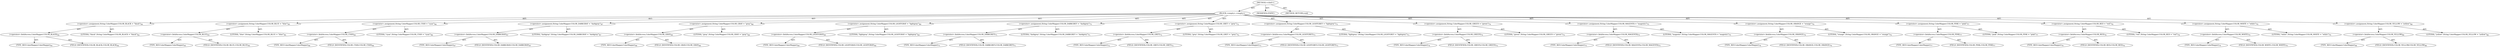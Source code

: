 digraph "&lt;clinit&gt;" {  
"111669149698" [label = <(METHOD,&lt;clinit&gt;)> ]
"25769803803" [label = <(BLOCK,&lt;empty&gt;,&lt;empty&gt;)> ]
"30064771123" [label = <(&lt;operator&gt;.assignment,String ColorMapper.COLOR_BLACK = &quot;black&quot;)<SUB>64</SUB>> ]
"30064771124" [label = <(&lt;operator&gt;.fieldAccess,ColorMapper.COLOR_BLACK)<SUB>64</SUB>> ]
"180388626448" [label = <(TYPE_REF,ColorMapper,ColorMapper)<SUB>64</SUB>> ]
"55834574878" [label = <(FIELD_IDENTIFIER,COLOR_BLACK,COLOR_BLACK)<SUB>64</SUB>> ]
"90194313216" [label = <(LITERAL,&quot;black&quot;,String ColorMapper.COLOR_BLACK = &quot;black&quot;)<SUB>64</SUB>> ]
"30064771125" [label = <(&lt;operator&gt;.assignment,String ColorMapper.COLOR_BLUE = &quot;blue&quot;)<SUB>65</SUB>> ]
"30064771126" [label = <(&lt;operator&gt;.fieldAccess,ColorMapper.COLOR_BLUE)<SUB>65</SUB>> ]
"180388626449" [label = <(TYPE_REF,ColorMapper,ColorMapper)<SUB>65</SUB>> ]
"55834574879" [label = <(FIELD_IDENTIFIER,COLOR_BLUE,COLOR_BLUE)<SUB>65</SUB>> ]
"90194313217" [label = <(LITERAL,&quot;blue&quot;,String ColorMapper.COLOR_BLUE = &quot;blue&quot;)<SUB>65</SUB>> ]
"30064771127" [label = <(&lt;operator&gt;.assignment,String ColorMapper.COLOR_CYAN = &quot;cyan&quot;)<SUB>66</SUB>> ]
"30064771128" [label = <(&lt;operator&gt;.fieldAccess,ColorMapper.COLOR_CYAN)<SUB>66</SUB>> ]
"180388626450" [label = <(TYPE_REF,ColorMapper,ColorMapper)<SUB>66</SUB>> ]
"55834574880" [label = <(FIELD_IDENTIFIER,COLOR_CYAN,COLOR_CYAN)<SUB>66</SUB>> ]
"90194313218" [label = <(LITERAL,&quot;cyan&quot;,String ColorMapper.COLOR_CYAN = &quot;cyan&quot;)<SUB>66</SUB>> ]
"30064771129" [label = <(&lt;operator&gt;.assignment,String ColorMapper.COLOR_DARKGRAY = &quot;darkgray&quot;)<SUB>67</SUB>> ]
"30064771130" [label = <(&lt;operator&gt;.fieldAccess,ColorMapper.COLOR_DARKGRAY)<SUB>67</SUB>> ]
"180388626451" [label = <(TYPE_REF,ColorMapper,ColorMapper)<SUB>67</SUB>> ]
"55834574881" [label = <(FIELD_IDENTIFIER,COLOR_DARKGRAY,COLOR_DARKGRAY)<SUB>67</SUB>> ]
"90194313219" [label = <(LITERAL,&quot;darkgray&quot;,String ColorMapper.COLOR_DARKGRAY = &quot;darkgray&quot;)<SUB>67</SUB>> ]
"30064771131" [label = <(&lt;operator&gt;.assignment,String ColorMapper.COLOR_GRAY = &quot;gray&quot;)<SUB>68</SUB>> ]
"30064771132" [label = <(&lt;operator&gt;.fieldAccess,ColorMapper.COLOR_GRAY)<SUB>68</SUB>> ]
"180388626452" [label = <(TYPE_REF,ColorMapper,ColorMapper)<SUB>68</SUB>> ]
"55834574882" [label = <(FIELD_IDENTIFIER,COLOR_GRAY,COLOR_GRAY)<SUB>68</SUB>> ]
"90194313220" [label = <(LITERAL,&quot;gray&quot;,String ColorMapper.COLOR_GRAY = &quot;gray&quot;)<SUB>68</SUB>> ]
"30064771133" [label = <(&lt;operator&gt;.assignment,String ColorMapper.COLOR_LIGHTGRAY = &quot;lightgray&quot;)<SUB>69</SUB>> ]
"30064771134" [label = <(&lt;operator&gt;.fieldAccess,ColorMapper.COLOR_LIGHTGRAY)<SUB>69</SUB>> ]
"180388626453" [label = <(TYPE_REF,ColorMapper,ColorMapper)<SUB>69</SUB>> ]
"55834574883" [label = <(FIELD_IDENTIFIER,COLOR_LIGHTGRAY,COLOR_LIGHTGRAY)<SUB>69</SUB>> ]
"90194313221" [label = <(LITERAL,&quot;lightgray&quot;,String ColorMapper.COLOR_LIGHTGRAY = &quot;lightgray&quot;)<SUB>69</SUB>> ]
"30064771135" [label = <(&lt;operator&gt;.assignment,String ColorMapper.COLOR_DARKGREY = &quot;darkgrey&quot;)<SUB>71</SUB>> ]
"30064771136" [label = <(&lt;operator&gt;.fieldAccess,ColorMapper.COLOR_DARKGREY)<SUB>71</SUB>> ]
"180388626454" [label = <(TYPE_REF,ColorMapper,ColorMapper)<SUB>71</SUB>> ]
"55834574884" [label = <(FIELD_IDENTIFIER,COLOR_DARKGREY,COLOR_DARKGREY)<SUB>71</SUB>> ]
"90194313222" [label = <(LITERAL,&quot;darkgrey&quot;,String ColorMapper.COLOR_DARKGREY = &quot;darkgrey&quot;)<SUB>71</SUB>> ]
"30064771137" [label = <(&lt;operator&gt;.assignment,String ColorMapper.COLOR_GREY = &quot;grey&quot;)<SUB>72</SUB>> ]
"30064771138" [label = <(&lt;operator&gt;.fieldAccess,ColorMapper.COLOR_GREY)<SUB>72</SUB>> ]
"180388626455" [label = <(TYPE_REF,ColorMapper,ColorMapper)<SUB>72</SUB>> ]
"55834574885" [label = <(FIELD_IDENTIFIER,COLOR_GREY,COLOR_GREY)<SUB>72</SUB>> ]
"90194313223" [label = <(LITERAL,&quot;grey&quot;,String ColorMapper.COLOR_GREY = &quot;grey&quot;)<SUB>72</SUB>> ]
"30064771139" [label = <(&lt;operator&gt;.assignment,String ColorMapper.COLOR_LIGHTGREY = &quot;lightgrey&quot;)<SUB>73</SUB>> ]
"30064771140" [label = <(&lt;operator&gt;.fieldAccess,ColorMapper.COLOR_LIGHTGREY)<SUB>73</SUB>> ]
"180388626456" [label = <(TYPE_REF,ColorMapper,ColorMapper)<SUB>73</SUB>> ]
"55834574886" [label = <(FIELD_IDENTIFIER,COLOR_LIGHTGREY,COLOR_LIGHTGREY)<SUB>73</SUB>> ]
"90194313224" [label = <(LITERAL,&quot;lightgrey&quot;,String ColorMapper.COLOR_LIGHTGREY = &quot;lightgrey&quot;)<SUB>73</SUB>> ]
"30064771141" [label = <(&lt;operator&gt;.assignment,String ColorMapper.COLOR_GREEN = &quot;green&quot;)<SUB>74</SUB>> ]
"30064771142" [label = <(&lt;operator&gt;.fieldAccess,ColorMapper.COLOR_GREEN)<SUB>74</SUB>> ]
"180388626457" [label = <(TYPE_REF,ColorMapper,ColorMapper)<SUB>74</SUB>> ]
"55834574887" [label = <(FIELD_IDENTIFIER,COLOR_GREEN,COLOR_GREEN)<SUB>74</SUB>> ]
"90194313225" [label = <(LITERAL,&quot;green&quot;,String ColorMapper.COLOR_GREEN = &quot;green&quot;)<SUB>74</SUB>> ]
"30064771143" [label = <(&lt;operator&gt;.assignment,String ColorMapper.COLOR_MAGENTA = &quot;magenta&quot;)<SUB>75</SUB>> ]
"30064771144" [label = <(&lt;operator&gt;.fieldAccess,ColorMapper.COLOR_MAGENTA)<SUB>75</SUB>> ]
"180388626458" [label = <(TYPE_REF,ColorMapper,ColorMapper)<SUB>75</SUB>> ]
"55834574888" [label = <(FIELD_IDENTIFIER,COLOR_MAGENTA,COLOR_MAGENTA)<SUB>75</SUB>> ]
"90194313226" [label = <(LITERAL,&quot;magenta&quot;,String ColorMapper.COLOR_MAGENTA = &quot;magenta&quot;)<SUB>75</SUB>> ]
"30064771145" [label = <(&lt;operator&gt;.assignment,String ColorMapper.COLOR_ORANGE = &quot;orange&quot;)<SUB>76</SUB>> ]
"30064771146" [label = <(&lt;operator&gt;.fieldAccess,ColorMapper.COLOR_ORANGE)<SUB>76</SUB>> ]
"180388626459" [label = <(TYPE_REF,ColorMapper,ColorMapper)<SUB>76</SUB>> ]
"55834574889" [label = <(FIELD_IDENTIFIER,COLOR_ORANGE,COLOR_ORANGE)<SUB>76</SUB>> ]
"90194313227" [label = <(LITERAL,&quot;orange&quot;,String ColorMapper.COLOR_ORANGE = &quot;orange&quot;)<SUB>76</SUB>> ]
"30064771147" [label = <(&lt;operator&gt;.assignment,String ColorMapper.COLOR_PINK = &quot;pink&quot;)<SUB>77</SUB>> ]
"30064771148" [label = <(&lt;operator&gt;.fieldAccess,ColorMapper.COLOR_PINK)<SUB>77</SUB>> ]
"180388626460" [label = <(TYPE_REF,ColorMapper,ColorMapper)<SUB>77</SUB>> ]
"55834574890" [label = <(FIELD_IDENTIFIER,COLOR_PINK,COLOR_PINK)<SUB>77</SUB>> ]
"90194313228" [label = <(LITERAL,&quot;pink&quot;,String ColorMapper.COLOR_PINK = &quot;pink&quot;)<SUB>77</SUB>> ]
"30064771149" [label = <(&lt;operator&gt;.assignment,String ColorMapper.COLOR_RED = &quot;red&quot;)<SUB>78</SUB>> ]
"30064771150" [label = <(&lt;operator&gt;.fieldAccess,ColorMapper.COLOR_RED)<SUB>78</SUB>> ]
"180388626461" [label = <(TYPE_REF,ColorMapper,ColorMapper)<SUB>78</SUB>> ]
"55834574891" [label = <(FIELD_IDENTIFIER,COLOR_RED,COLOR_RED)<SUB>78</SUB>> ]
"90194313229" [label = <(LITERAL,&quot;red&quot;,String ColorMapper.COLOR_RED = &quot;red&quot;)<SUB>78</SUB>> ]
"30064771151" [label = <(&lt;operator&gt;.assignment,String ColorMapper.COLOR_WHITE = &quot;white&quot;)<SUB>79</SUB>> ]
"30064771152" [label = <(&lt;operator&gt;.fieldAccess,ColorMapper.COLOR_WHITE)<SUB>79</SUB>> ]
"180388626462" [label = <(TYPE_REF,ColorMapper,ColorMapper)<SUB>79</SUB>> ]
"55834574892" [label = <(FIELD_IDENTIFIER,COLOR_WHITE,COLOR_WHITE)<SUB>79</SUB>> ]
"90194313230" [label = <(LITERAL,&quot;white&quot;,String ColorMapper.COLOR_WHITE = &quot;white&quot;)<SUB>79</SUB>> ]
"30064771153" [label = <(&lt;operator&gt;.assignment,String ColorMapper.COLOR_YELLOW = &quot;yellow&quot;)<SUB>80</SUB>> ]
"30064771154" [label = <(&lt;operator&gt;.fieldAccess,ColorMapper.COLOR_YELLOW)<SUB>80</SUB>> ]
"180388626463" [label = <(TYPE_REF,ColorMapper,ColorMapper)<SUB>80</SUB>> ]
"55834574893" [label = <(FIELD_IDENTIFIER,COLOR_YELLOW,COLOR_YELLOW)<SUB>80</SUB>> ]
"90194313231" [label = <(LITERAL,&quot;yellow&quot;,String ColorMapper.COLOR_YELLOW = &quot;yellow&quot;)<SUB>80</SUB>> ]
"133143986212" [label = <(MODIFIER,STATIC)> ]
"128849018882" [label = <(METHOD_RETURN,void)> ]
  "111669149698" -> "25769803803"  [ label = "AST: "] 
  "111669149698" -> "133143986212"  [ label = "AST: "] 
  "111669149698" -> "128849018882"  [ label = "AST: "] 
  "25769803803" -> "30064771123"  [ label = "AST: "] 
  "25769803803" -> "30064771125"  [ label = "AST: "] 
  "25769803803" -> "30064771127"  [ label = "AST: "] 
  "25769803803" -> "30064771129"  [ label = "AST: "] 
  "25769803803" -> "30064771131"  [ label = "AST: "] 
  "25769803803" -> "30064771133"  [ label = "AST: "] 
  "25769803803" -> "30064771135"  [ label = "AST: "] 
  "25769803803" -> "30064771137"  [ label = "AST: "] 
  "25769803803" -> "30064771139"  [ label = "AST: "] 
  "25769803803" -> "30064771141"  [ label = "AST: "] 
  "25769803803" -> "30064771143"  [ label = "AST: "] 
  "25769803803" -> "30064771145"  [ label = "AST: "] 
  "25769803803" -> "30064771147"  [ label = "AST: "] 
  "25769803803" -> "30064771149"  [ label = "AST: "] 
  "25769803803" -> "30064771151"  [ label = "AST: "] 
  "25769803803" -> "30064771153"  [ label = "AST: "] 
  "30064771123" -> "30064771124"  [ label = "AST: "] 
  "30064771123" -> "90194313216"  [ label = "AST: "] 
  "30064771124" -> "180388626448"  [ label = "AST: "] 
  "30064771124" -> "55834574878"  [ label = "AST: "] 
  "30064771125" -> "30064771126"  [ label = "AST: "] 
  "30064771125" -> "90194313217"  [ label = "AST: "] 
  "30064771126" -> "180388626449"  [ label = "AST: "] 
  "30064771126" -> "55834574879"  [ label = "AST: "] 
  "30064771127" -> "30064771128"  [ label = "AST: "] 
  "30064771127" -> "90194313218"  [ label = "AST: "] 
  "30064771128" -> "180388626450"  [ label = "AST: "] 
  "30064771128" -> "55834574880"  [ label = "AST: "] 
  "30064771129" -> "30064771130"  [ label = "AST: "] 
  "30064771129" -> "90194313219"  [ label = "AST: "] 
  "30064771130" -> "180388626451"  [ label = "AST: "] 
  "30064771130" -> "55834574881"  [ label = "AST: "] 
  "30064771131" -> "30064771132"  [ label = "AST: "] 
  "30064771131" -> "90194313220"  [ label = "AST: "] 
  "30064771132" -> "180388626452"  [ label = "AST: "] 
  "30064771132" -> "55834574882"  [ label = "AST: "] 
  "30064771133" -> "30064771134"  [ label = "AST: "] 
  "30064771133" -> "90194313221"  [ label = "AST: "] 
  "30064771134" -> "180388626453"  [ label = "AST: "] 
  "30064771134" -> "55834574883"  [ label = "AST: "] 
  "30064771135" -> "30064771136"  [ label = "AST: "] 
  "30064771135" -> "90194313222"  [ label = "AST: "] 
  "30064771136" -> "180388626454"  [ label = "AST: "] 
  "30064771136" -> "55834574884"  [ label = "AST: "] 
  "30064771137" -> "30064771138"  [ label = "AST: "] 
  "30064771137" -> "90194313223"  [ label = "AST: "] 
  "30064771138" -> "180388626455"  [ label = "AST: "] 
  "30064771138" -> "55834574885"  [ label = "AST: "] 
  "30064771139" -> "30064771140"  [ label = "AST: "] 
  "30064771139" -> "90194313224"  [ label = "AST: "] 
  "30064771140" -> "180388626456"  [ label = "AST: "] 
  "30064771140" -> "55834574886"  [ label = "AST: "] 
  "30064771141" -> "30064771142"  [ label = "AST: "] 
  "30064771141" -> "90194313225"  [ label = "AST: "] 
  "30064771142" -> "180388626457"  [ label = "AST: "] 
  "30064771142" -> "55834574887"  [ label = "AST: "] 
  "30064771143" -> "30064771144"  [ label = "AST: "] 
  "30064771143" -> "90194313226"  [ label = "AST: "] 
  "30064771144" -> "180388626458"  [ label = "AST: "] 
  "30064771144" -> "55834574888"  [ label = "AST: "] 
  "30064771145" -> "30064771146"  [ label = "AST: "] 
  "30064771145" -> "90194313227"  [ label = "AST: "] 
  "30064771146" -> "180388626459"  [ label = "AST: "] 
  "30064771146" -> "55834574889"  [ label = "AST: "] 
  "30064771147" -> "30064771148"  [ label = "AST: "] 
  "30064771147" -> "90194313228"  [ label = "AST: "] 
  "30064771148" -> "180388626460"  [ label = "AST: "] 
  "30064771148" -> "55834574890"  [ label = "AST: "] 
  "30064771149" -> "30064771150"  [ label = "AST: "] 
  "30064771149" -> "90194313229"  [ label = "AST: "] 
  "30064771150" -> "180388626461"  [ label = "AST: "] 
  "30064771150" -> "55834574891"  [ label = "AST: "] 
  "30064771151" -> "30064771152"  [ label = "AST: "] 
  "30064771151" -> "90194313230"  [ label = "AST: "] 
  "30064771152" -> "180388626462"  [ label = "AST: "] 
  "30064771152" -> "55834574892"  [ label = "AST: "] 
  "30064771153" -> "30064771154"  [ label = "AST: "] 
  "30064771153" -> "90194313231"  [ label = "AST: "] 
  "30064771154" -> "180388626463"  [ label = "AST: "] 
  "30064771154" -> "55834574893"  [ label = "AST: "] 
}
